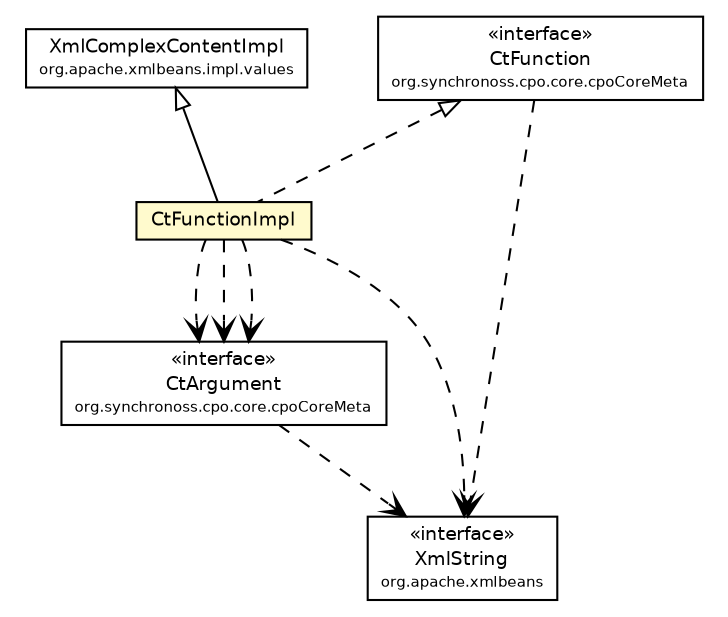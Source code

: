 #!/usr/local/bin/dot
#
# Class diagram 
# Generated by UmlGraph version 4.6 (http://www.spinellis.gr/sw/umlgraph)
#

digraph G {
	edge [fontname="Helvetica",fontsize=10,labelfontname="Helvetica",labelfontsize=10];
	node [fontname="Helvetica",fontsize=10,shape=plaintext];
	// org.synchronoss.cpo.core.cpoCoreMeta.CtFunction
	c27005 [label=<<table border="0" cellborder="1" cellspacing="0" cellpadding="2" port="p" href="../CtFunction.html">
		<tr><td><table border="0" cellspacing="0" cellpadding="1">
			<tr><td> &laquo;interface&raquo; </td></tr>
			<tr><td> CtFunction </td></tr>
			<tr><td><font point-size="7.0"> org.synchronoss.cpo.core.cpoCoreMeta </font></td></tr>
		</table></td></tr>
		</table>>, fontname="Helvetica", fontcolor="black", fontsize=9.0];
	// org.synchronoss.cpo.core.cpoCoreMeta.CtArgument
	c27009 [label=<<table border="0" cellborder="1" cellspacing="0" cellpadding="2" port="p" href="../CtArgument.html">
		<tr><td><table border="0" cellspacing="0" cellpadding="1">
			<tr><td> &laquo;interface&raquo; </td></tr>
			<tr><td> CtArgument </td></tr>
			<tr><td><font point-size="7.0"> org.synchronoss.cpo.core.cpoCoreMeta </font></td></tr>
		</table></td></tr>
		</table>>, fontname="Helvetica", fontcolor="black", fontsize=9.0];
	// org.synchronoss.cpo.core.cpoCoreMeta.impl.CtFunctionImpl
	c27017 [label=<<table border="0" cellborder="1" cellspacing="0" cellpadding="2" port="p" bgcolor="lemonChiffon" href="./CtFunctionImpl.html">
		<tr><td><table border="0" cellspacing="0" cellpadding="1">
			<tr><td> CtFunctionImpl </td></tr>
		</table></td></tr>
		</table>>, fontname="Helvetica", fontcolor="black", fontsize=9.0];
	//org.synchronoss.cpo.core.cpoCoreMeta.impl.CtFunctionImpl extends org.apache.xmlbeans.impl.values.XmlComplexContentImpl
	c27143:p -> c27017:p [dir=back,arrowtail=empty];
	//org.synchronoss.cpo.core.cpoCoreMeta.impl.CtFunctionImpl implements org.synchronoss.cpo.core.cpoCoreMeta.CtFunction
	c27005:p -> c27017:p [dir=back,arrowtail=empty,style=dashed];
	// org.synchronoss.cpo.core.cpoCoreMeta.CtFunction DEPEND org.apache.xmlbeans.XmlString
	c27005:p -> c27144:p [taillabel="", label="", headlabel="", fontname="Helvetica", fontcolor="black", fontsize=10.0, color="black", arrowhead=open, style=dashed];
	// org.synchronoss.cpo.core.cpoCoreMeta.CtArgument DEPEND org.apache.xmlbeans.XmlString
	c27009:p -> c27144:p [taillabel="", label="", headlabel="", fontname="Helvetica", fontcolor="black", fontsize=10.0, color="black", arrowhead=open, style=dashed];
	// org.synchronoss.cpo.core.cpoCoreMeta.impl.CtFunctionImpl DEPEND org.synchronoss.cpo.core.cpoCoreMeta.CtArgument
	c27017:p -> c27009:p [taillabel="", label="", headlabel="", fontname="Helvetica", fontcolor="black", fontsize=10.0, color="black", arrowhead=open, style=dashed];
	// org.synchronoss.cpo.core.cpoCoreMeta.impl.CtFunctionImpl DEPEND org.synchronoss.cpo.core.cpoCoreMeta.CtArgument
	c27017:p -> c27009:p [taillabel="", label="", headlabel="", fontname="Helvetica", fontcolor="black", fontsize=10.0, color="black", arrowhead=open, style=dashed];
	// org.synchronoss.cpo.core.cpoCoreMeta.impl.CtFunctionImpl DEPEND org.synchronoss.cpo.core.cpoCoreMeta.CtArgument
	c27017:p -> c27009:p [taillabel="", label="", headlabel="", fontname="Helvetica", fontcolor="black", fontsize=10.0, color="black", arrowhead=open, style=dashed];
	// org.synchronoss.cpo.core.cpoCoreMeta.impl.CtFunctionImpl DEPEND org.apache.xmlbeans.XmlString
	c27017:p -> c27144:p [taillabel="", label="", headlabel="", fontname="Helvetica", fontcolor="black", fontsize=10.0, color="black", arrowhead=open, style=dashed];
	// org.apache.xmlbeans.XmlString
	c27144 [label=<<table border="0" cellborder="1" cellspacing="0" cellpadding="2" port="p" href="http://java.sun.com/j2se/1.4.2/docs/api/org/apache/xmlbeans/XmlString.html">
		<tr><td><table border="0" cellspacing="0" cellpadding="1">
			<tr><td> &laquo;interface&raquo; </td></tr>
			<tr><td> XmlString </td></tr>
			<tr><td><font point-size="7.0"> org.apache.xmlbeans </font></td></tr>
		</table></td></tr>
		</table>>, fontname="Helvetica", fontcolor="black", fontsize=9.0];
	// org.apache.xmlbeans.impl.values.XmlComplexContentImpl
	c27143 [label=<<table border="0" cellborder="1" cellspacing="0" cellpadding="2" port="p" href="http://java.sun.com/j2se/1.4.2/docs/api/org/apache/xmlbeans/impl/values/XmlComplexContentImpl.html">
		<tr><td><table border="0" cellspacing="0" cellpadding="1">
			<tr><td> XmlComplexContentImpl </td></tr>
			<tr><td><font point-size="7.0"> org.apache.xmlbeans.impl.values </font></td></tr>
		</table></td></tr>
		</table>>, fontname="Helvetica", fontcolor="black", fontsize=9.0];
}

